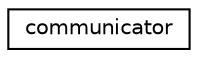 digraph "Graphical Class Hierarchy"
{
 // INTERACTIVE_SVG=YES
 // LATEX_PDF_SIZE
  edge [fontname="Helvetica",fontsize="10",labelfontname="Helvetica",labelfontsize="10"];
  node [fontname="Helvetica",fontsize="10",shape=record];
  rankdir="LR";
  Node0 [label="communicator",height=0.2,width=0.4,color="black", fillcolor="white", style="filled",URL="$structmpp__mod_1_1communicator.html",tooltip="Communication information for message passing libraries."];
}
